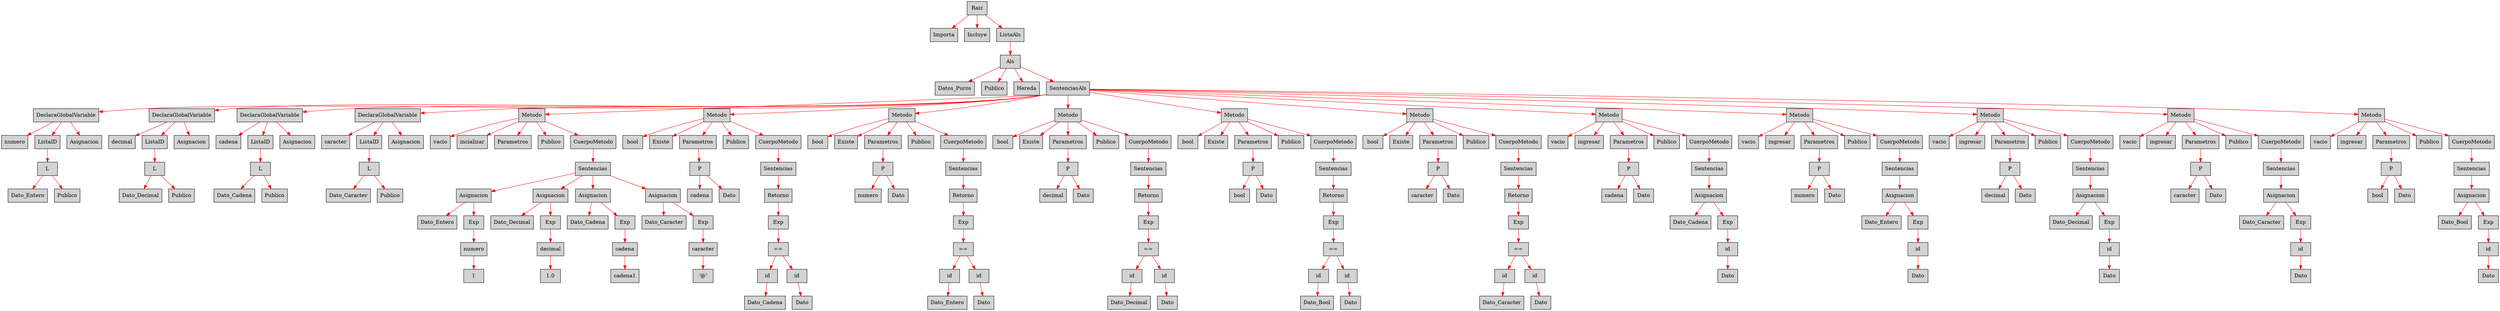 digraph G {node[shape=box, style=filled]; edge[color=red]
node1590529267[label="Raiz"];
 node1590529267->node1785044515;node1785044515[label="Importa"];
 node1590529267->node1418667074;node1418667074[label="Incluye"];
 node1590529267->node261698102;node261698102[label="ListaAls"];
 node261698102->node1023515938;node1023515938[label="Als"];
 node1023515938->node2069076007;node2069076007[label="Datos_Puros"];
 node1023515938->node1448283707;node1448283707[label="Publico"];
 node1023515938->node270376517;node270376517[label="Hereda"];
 node1023515938->node558164457;node558164457[label="SentenciasAls"];
 node558164457->node1177673542;node1177673542[label="DeclaraGlobalVariable"];
 node1177673542->node140325741;node140325741[label="numero"];
 node1177673542->node1959689109;node1959689109[label="ListaID"];
 node1959689109->node1925435204;node1925435204[label="L"];
 node1925435204->node977335733;node977335733[label="Dato_Entero"];
 node1925435204->node1541898187;node1541898187[label="Publico"];
 node1177673542->node1551017457;node1551017457[label="Asignacion"];
 node558164457->node807925972;node807925972[label="DeclaraGlobalVariable"];
 node807925972->node225926712;node225926712[label="decimal"];
 node807925972->node1838047610;node1838047610[label="ListaID"];
 node1838047610->node605686807;node605686807[label="L"];
 node605686807->node729067800;node729067800[label="Dato_Decimal"];
 node605686807->node474332368;node474332368[label="Publico"];
 node807925972->node39750547;node39750547[label="Asignacion"];
 node558164457->node1993364859;node1993364859[label="DeclaraGlobalVariable"];
 node1993364859->node2015549128;node2015549128[label="cadena"];
 node1993364859->node1236289056;node1236289056[label="ListaID"];
 node1236289056->node1069833878;node1069833878[label="L"];
 node1069833878->node1263251352;node1263251352[label="Dato_Cadena"];
 node1069833878->node632403119;node632403119[label="Publico"];
 node1993364859->node1861969791;node1861969791[label="Asignacion"];
 node558164457->node1943450840;node1943450840[label="DeclaraGlobalVariable"];
 node1943450840->node1702355541;node1702355541[label="caracter"];
 node1943450840->node1296770712;node1296770712[label="ListaID"];
 node1296770712->node2017353937;node2017353937[label="L"];
 node2017353937->node1049127802;node1049127802[label="Dato_Caracter"];
 node2017353937->node1689736116;node1689736116[label="Publico"];
 node1943450840->node1885132380;node1885132380[label="Asignacion"];
 node558164457->node2079262830;node2079262830[label="Metodo"];
 node2079262830->node113344466;node113344466[label="vacio"];
 node2079262830->node1488299597;node1488299597[label="incializar"];
 node2079262830->node1322087729;node1322087729[label="Parametros"];
 node2079262830->node1306704126;node1306704126[label="Publico"];
 node2079262830->node1087398271;node1087398271[label="CuerpoMetodo"];
 node1087398271->node899817702;node899817702[label="Sentencias"];
 node899817702->node274968478;node274968478[label="Asignacion"];
 node274968478->node1209974820;node1209974820[label="Dato_Entero"];
 node274968478->node184978369;node184978369[label="Exp"];
 node184978369->node789000023;node789000023[label="numero"];
 node789000023->node571828854;node571828854[label="1"];
 node899817702->node481595888;node481595888[label="Asignacion"];
 node481595888->node592664868;node592664868[label="Dato_Decimal"];
 node481595888->node892909454;node892909454[label="Exp"];
 node892909454->node1022832005;node1022832005[label="decimal"];
 node1022832005->node83103994;node83103994[label="1.0"];
 node899817702->node1037558585;node1037558585[label="Asignacion"];
 node1037558585->node1302570954;node1302570954[label="Dato_Cadena"];
 node1037558585->node1211965694;node1211965694[label="Exp"];
 node1211965694->node1818921667;node1818921667[label="cadena"];
 node1818921667->node1848013404;node1848013404[label="cadena1"];
 node899817702->node1047205285;node1047205285[label="Asignacion"];
 node1047205285->node527493190;node527493190[label="Dato_Caracter"];
 node1047205285->node670324217;node670324217[label="Exp"];
 node670324217->node2048751561;node2048751561[label="caracter"];
 node2048751561->node473793298;node473793298[label="'@'"];
 node558164457->node68647435;node68647435[label="Metodo"];
 node68647435->node29994221;node29994221[label="bool"];
 node68647435->node284897314;node284897314[label="Existe"];
 node68647435->node1622021180;node1622021180[label="Parametros"];
 node1622021180->node1599532288;node1599532288[label="P"];
 node1599532288->node330603715;node330603715[label="cadena"];
 node1599532288->node1518851255;node1518851255[label="Dato"];
 node68647435->node1243100207;node1243100207[label="Publico"];
 node68647435->node575598209;node575598209[label="CuerpoMetodo"];
 node575598209->node355155087;node355155087[label="Sentencias"];
 node355155087->node1911386353;node1911386353[label="Retorno"];
 node1911386353->node2061474735;node2061474735[label="Exp"];
 node2061474735->node800082067;node800082067[label="=="];
 node800082067->node1664337582;node1664337582[label="id"];
 node1664337582->node2042845377;node2042845377[label="Dato_Cadena"];
 node800082067->node2135402165;node2135402165[label="id"];
 node2135402165->node1377733918;node1377733918[label="Dato"];
 node558164457->node803546949;node803546949[label="Metodo"];
 node803546949->node1275295528;node1275295528[label="bool"];
 node803546949->node238227987;node238227987[label="Existe"];
 node803546949->node677578934;node677578934[label="Parametros"];
 node677578934->node783994352;node783994352[label="P"];
 node783994352->node2044155192;node2044155192[label="numero"];
 node783994352->node1868723099;node1868723099[label="Dato"];
 node803546949->node1609883769;node1609883769[label="Publico"];
 node803546949->node660169530;node660169530[label="CuerpoMetodo"];
 node660169530->node1692703868;node1692703868[label="Sentencias"];
 node1692703868->node409388496;node409388496[label="Retorno"];
 node409388496->node1625889165;node1625889165[label="Exp"];
 node1625889165->node214296089;node214296089[label="=="];
 node214296089->node1283628161;node1283628161[label="id"];
 node1283628161->node1659148420;node1659148420[label="Dato_Entero"];
 node214296089->node1256833060;node1256833060[label="id"];
 node1256833060->node1765741134;node1765741134[label="Dato"];
 node558164457->node822209916;node822209916[label="Metodo"];
 node822209916->node2003268448;node2003268448[label="bool"];
 node822209916->node1938519368;node1938519368[label="Existe"];
 node822209916->node1656206357;node1656206357[label="Parametros"];
 node1656206357->node1558433586;node1558433586[label="P"];
 node1558433586->node273898429;node273898429[label="decimal"];
 node1558433586->node945446346;node945446346[label="Dato"];
 node822209916->node1729249736;node1729249736[label="Publico"];
 node822209916->node625645639;node625645639[label="CuerpoMetodo"];
 node625645639->node802071008;node802071008[label="Sentencias"];
 node802071008->node1158684126;node1158684126[label="Retorno"];
 node1158684126->node813238453;node813238453[label="Exp"];
 node813238453->node1098917469;node1098917469[label="=="];
 node1098917469->node454774316;node454774316[label="id"];
 node454774316->node1579179644;node1579179644[label="Dato_Decimal"];
 node1098917469->node652532141;node652532141[label="id"];
 node652532141->node1712759266;node1712759266[label="Dato"];
 node558164457->node666757410;node666757410[label="Metodo"];
 node666757410->node2075299863;node2075299863[label="bool"];
 node666757410->node2073757565;node2073757565[label="Existe"];
 node666757410->node676438109;node676438109[label="Parametros"];
 node676438109->node1626192012;node1626192012[label="P"];
 node1626192012->node254852782;node254852782[label="bool"];
 node1626192012->node741601498;node741601498[label="Dato"];
 node666757410->node155582025;node155582025[label="Publico"];
 node666757410->node81862197;node81862197[label="CuerpoMetodo"];
 node81862197->node246289865;node246289865[label="Sentencias"];
 node246289865->node1026068966;node1026068966[label="Retorno"];
 node1026068966->node456755132;node456755132[label="Exp"];
 node456755132->node388309592;node388309592[label="=="];
 node388309592->node1775992104;node1775992104[label="id"];
 node1775992104->node277177940;node277177940[label="Dato_Bool"];
 node388309592->node1196820383;node1196820383[label="id"];
 node1196820383->node2036320975;node2036320975[label="Dato"];
 node558164457->node1264573169;node1264573169[label="Metodo"];
 node1264573169->node1892921864;node1892921864[label="bool"];
 node1264573169->node130955634;node130955634[label="Existe"];
 node1264573169->node12620534;node12620534[label="Parametros"];
 node12620534->node897407053;node897407053[label="P"];
 node897407053->node1481899800;node1481899800[label="caracter"];
 node897407053->node782256329;node782256329[label="Dato"];
 node1264573169->node712194249;node712194249[label="Publico"];
 node1264573169->node1972609786;node1972609786[label="CuerpoMetodo"];
 node1972609786->node847194223;node847194223[label="Sentencias"];
 node847194223->node515234025;node515234025[label="Retorno"];
 node515234025->node758320774;node758320774[label="Exp"];
 node758320774->node1172303272;node1172303272[label="=="];
 node1172303272->node245930284;node245930284[label="id"];
 node245930284->node1055550080;node1055550080[label="Dato_Caracter"];
 node1172303272->node194512101;node194512101[label="id"];
 node194512101->node823134867;node823134867[label="Dato"];
 node558164457->node2075886692;node2075886692[label="Metodo"];
 node2075886692->node384327673;node384327673[label="vacio"];
 node2075886692->node1562173165;node1562173165[label="ingresar"];
 node2075886692->node1818825551;node1818825551[label="Parametros"];
 node1818825551->node1263940098;node1263940098[label="P"];
 node1263940098->node529906438;node529906438[label="cadena"];
 node1263940098->node608564655;node608564655[label="Dato"];
 node2075886692->node1210627;node1210627[label="Publico"];
 node2075886692->node2049875233;node2049875233[label="CuerpoMetodo"];
 node2049875233->node1213285609;node1213285609[label="Sentencias"];
 node1213285609->node1127364801;node1127364801[label="Asignacion"];
 node1127364801->node1350273989;node1350273989[label="Dato_Cadena"];
 node1127364801->node1580385150;node1580385150[label="Exp"];
 node1580385150->node470200925;node470200925[label="id"];
 node470200925->node1310749996;node1310749996[label="Dato"];
 node558164457->node1107946126;node1107946126[label="Metodo"];
 node1107946126->node183036034;node183036034[label="vacio"];
 node1107946126->node592783320;node592783320[label="ingresar"];
 node1107946126->node1846656907;node1846656907[label="Parametros"];
 node1846656907->node1673618781;node1673618781[label="P"];
 node1673618781->node773864799;node773864799[label="numero"];
 node1673618781->node616674468;node616674468[label="Dato"];
 node1107946126->node1196403280;node1196403280[label="Publico"];
 node1107946126->node801952873;node801952873[label="CuerpoMetodo"];
 node801952873->node2739722;node2739722[label="Sentencias"];
 node2739722->node702819903;node702819903[label="Asignacion"];
 node702819903->node323165305;node323165305[label="Dato_Entero"];
 node702819903->node1525022180;node1525022180[label="Exp"];
 node1525022180->node343028012;node343028012[label="id"];
 node343028012->node485449803;node485449803[label="Dato"];
 node558164457->node398722939;node398722939[label="Metodo"];
 node398722939->node1656476346;node1656476346[label="vacio"];
 node398722939->node1732605072;node1732605072[label="ingresar"];
 node398722939->node5221643;node5221643[label="Parametros"];
 node5221643->node931634598;node931634598[label="P"];
 node931634598->node185968622;node185968622[label="decimal"];
 node931634598->node1203287016;node1203287016[label="Dato"];
 node398722939->node979528161;node979528161[label="Publico"];
 node398722939->node830716326;node830716326[label="CuerpoMetodo"];
 node830716326->node386876079;node386876079[label="Sentencias"];
 node386876079->node363496533;node363496533[label="Asignacion"];
 node363496533->node1009699424;node1009699424[label="Dato_Decimal"];
 node363496533->node273423050;node273423050[label="Exp"];
 node273423050->node2109417558;node2109417558[label="id"];
 node2109417558->node1014137752;node1014137752[label="Dato"];
 node558164457->node1992635324;node1992635324[label="Metodo"];
 node1992635324->node112197092;node112197092[label="vacio"];
 node1992635324->node586325247;node586325247[label="ingresar"];
 node1992635324->node171222394;node171222394[label="Parametros"];
 node171222394->node1437806419;node1437806419[label="P"];
 node1437806419->node747284700;node747284700[label="caracter"];
 node1437806419->node447335638;node447335638[label="Dato"];
 node1992635324->node890877324;node890877324[label="Publico"];
 node1992635324->node2040319435;node2040319435[label="CuerpoMetodo"];
 node2040319435->node11093612;node11093612[label="Sentencias"];
 node11093612->node1421010387;node1421010387[label="Asignacion"];
 node1421010387->node754945820;node754945820[label="Dato_Caracter"];
 node1421010387->node865271261;node865271261[label="Exp"];
 node865271261->node2042775525;node2042775525[label="id"];
 node2042775525->node983415155;node983415155[label="Dato"];
 node558164457->node1783256659;node1783256659[label="Metodo"];
 node1783256659->node1318204114;node1318204114[label="vacio"];
 node1783256659->node629455242;node629455242[label="ingresar"];
 node1783256659->node1912982120;node1912982120[label="Parametros"];
 node1912982120->node1254482613;node1254482613[label="P"];
 node1254482613->node362700189;node362700189[label="bool"];
 node1254482613->node366407245;node366407245[label="Dato"];
 node1783256659->node1230774293;node1230774293[label="Publico"];
 node1783256659->node745124801;node745124801[label="CuerpoMetodo"];
 node745124801->node1266442596;node1266442596[label="Sentencias"];
 node1266442596->node1778014912;node1778014912[label="Asignacion"];
 node1778014912->node1091474274;node1091474274[label="Dato_Bool"];
 node1778014912->node538498873;node538498873[label="Exp"];
 node538498873->node138933535;node138933535[label="id"];
 node138933535->node860918413;node860918413[label="Dato"];

}

